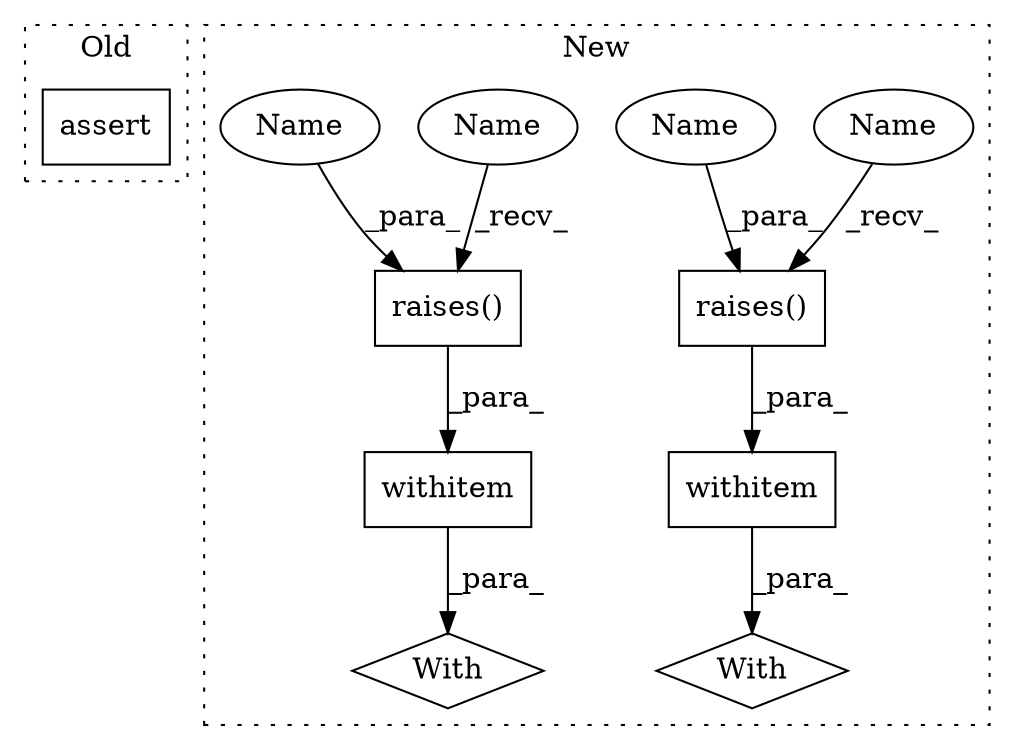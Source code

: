 digraph G {
subgraph cluster0 {
1 [label="assert" a="65" s="1647" l="7" shape="box"];
label = "Old";
style="dotted";
}
subgraph cluster1 {
2 [label="With" a="39" s="419,430" l="5,38" shape="diamond"];
3 [label="withitem" a="49" s="424" l="6" shape="box"];
4 [label="raises()" a="75" s="424,452" l="14,1" shape="box"];
5 [label="raises()" a="75" s="547,575" l="14,1" shape="box"];
6 [label="With" a="39" s="542,553" l="5,38" shape="diamond"];
7 [label="withitem" a="49" s="547" l="6" shape="box"];
8 [label="Name" a="87" s="424" l="6" shape="ellipse"];
9 [label="Name" a="87" s="547" l="6" shape="ellipse"];
10 [label="Name" a="87" s="561" l="14" shape="ellipse"];
11 [label="Name" a="87" s="438" l="14" shape="ellipse"];
label = "New";
style="dotted";
}
3 -> 2 [label="_para_"];
4 -> 3 [label="_para_"];
5 -> 7 [label="_para_"];
7 -> 6 [label="_para_"];
8 -> 4 [label="_recv_"];
9 -> 5 [label="_recv_"];
10 -> 5 [label="_para_"];
11 -> 4 [label="_para_"];
}